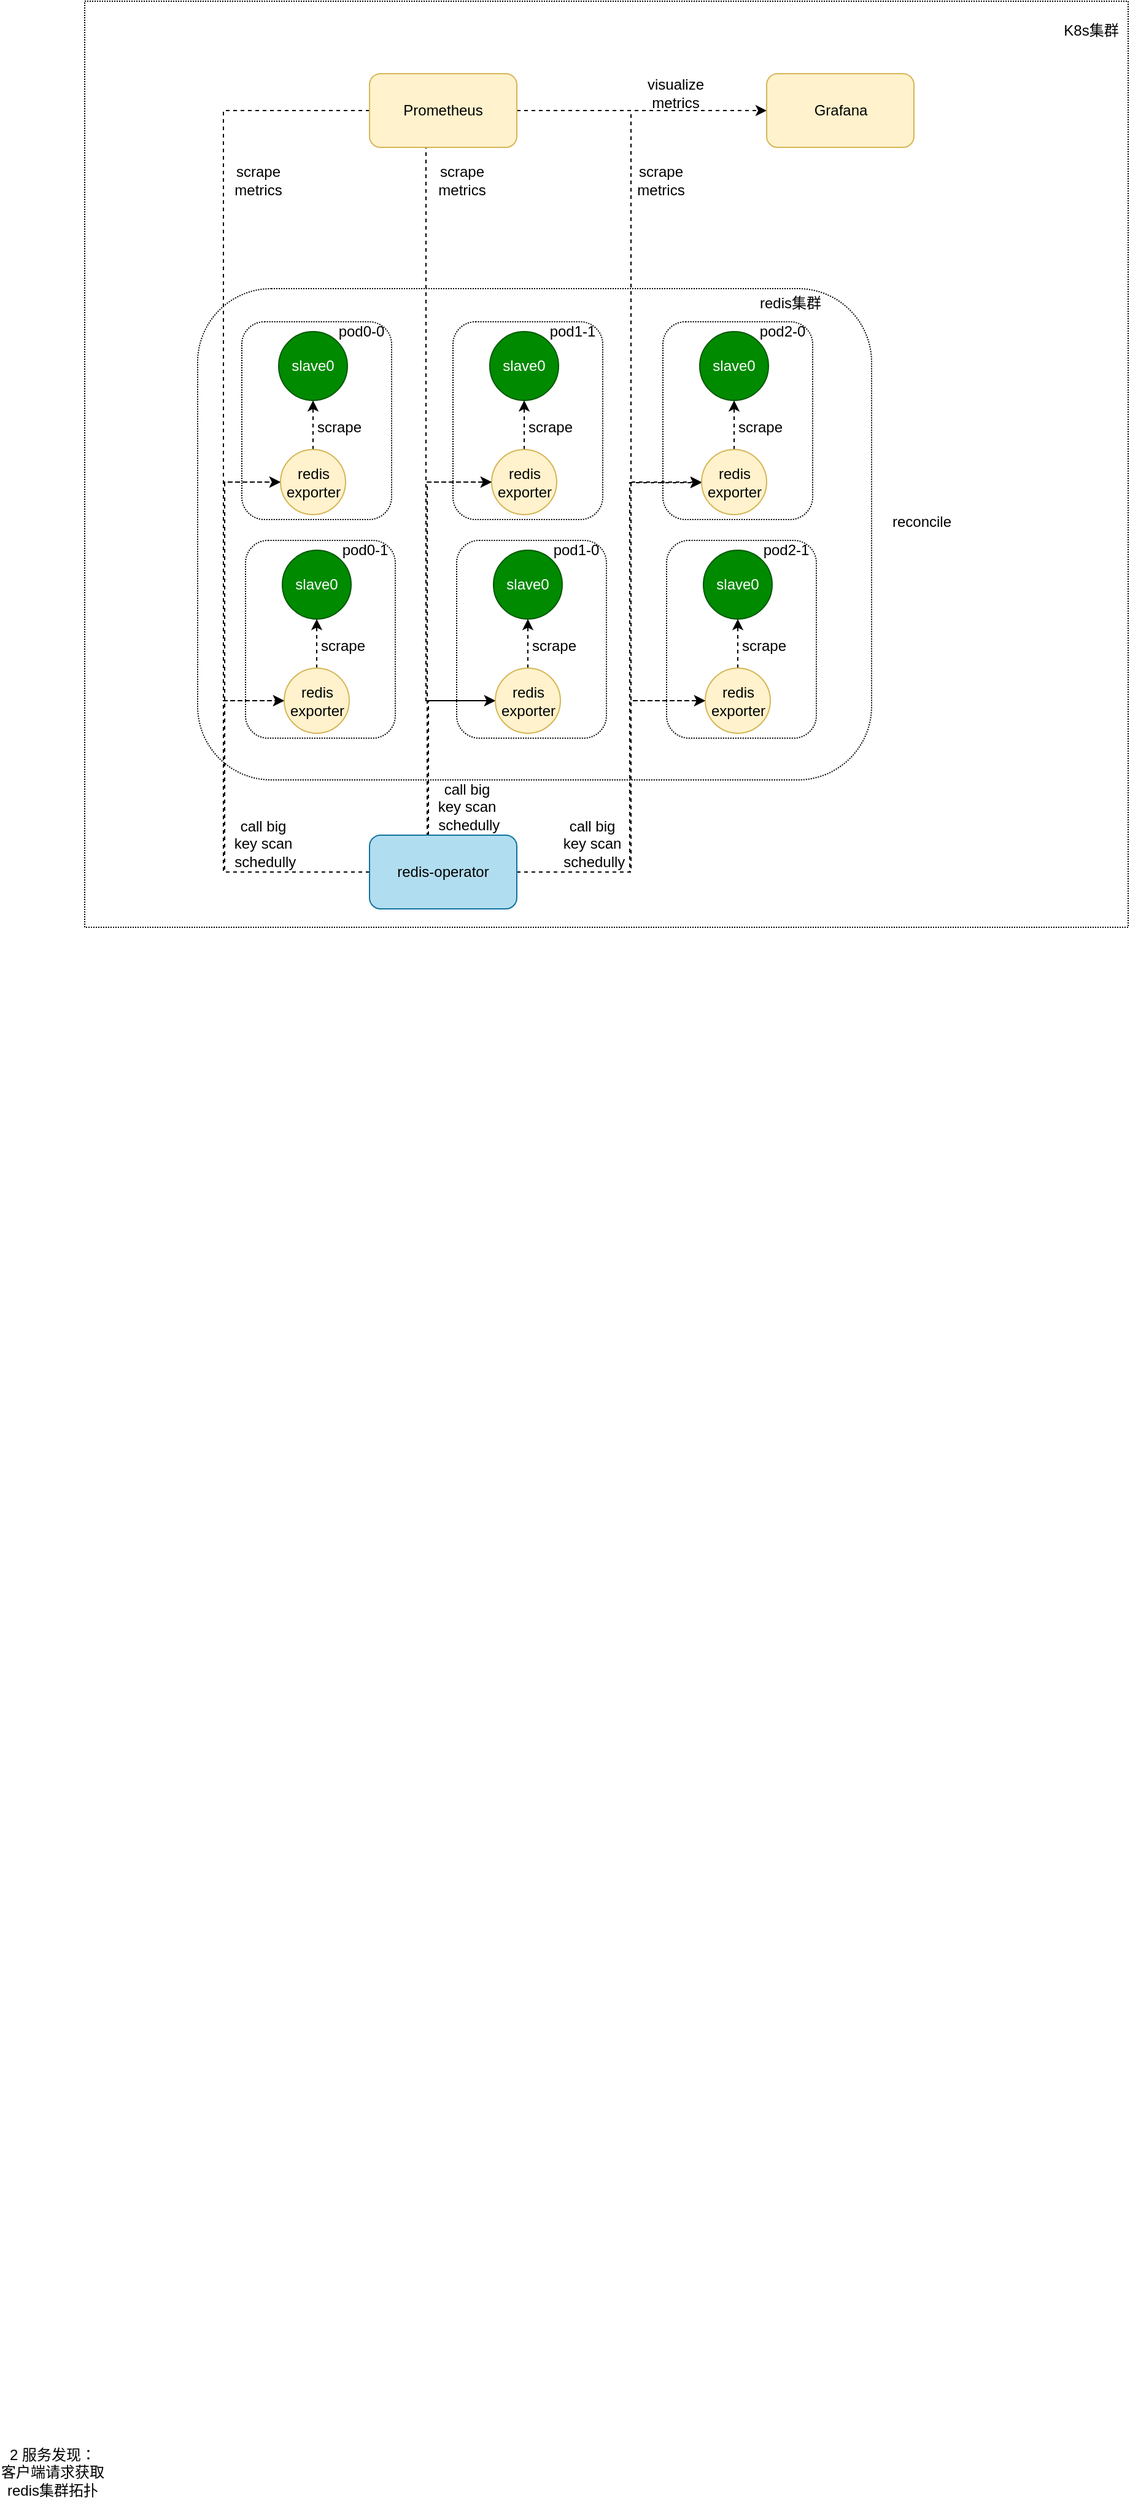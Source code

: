 <mxfile version="21.2.9" type="github">
  <diagram id="rYdwiMb5jvszhZctyrXV" name="第 1 页">
    <mxGraphModel dx="1272" dy="757" grid="0" gridSize="10" guides="1" tooltips="1" connect="1" arrows="1" fold="1" page="1" pageScale="1" pageWidth="1920" pageHeight="1200" math="0" shadow="0">
      <root>
        <mxCell id="0" />
        <mxCell id="1" parent="0" />
        <mxCell id="fc0Et_haitifpb5bSG0c-15" value="" style="rounded=0;whiteSpace=wrap;html=1;fillColor=none;dashed=1;dashPattern=1 1;" parent="1" vertex="1">
          <mxGeometry x="529" y="131" width="850" height="754" as="geometry" />
        </mxCell>
        <mxCell id="fc0Et_haitifpb5bSG0c-1" value="" style="rounded=1;whiteSpace=wrap;html=1;dashed=1;dashPattern=1 1;" parent="1" vertex="1">
          <mxGeometry x="621" y="365" width="549" height="400" as="geometry" />
        </mxCell>
        <mxCell id="QxSuwZqqmujjziNGnTNI-38" value="" style="rounded=1;whiteSpace=wrap;html=1;fillColor=none;dashed=1;dashPattern=1 1;" vertex="1" parent="1">
          <mxGeometry x="1000" y="392" width="122" height="161" as="geometry" />
        </mxCell>
        <mxCell id="fc0Et_haitifpb5bSG0c-16" value="K8s集群" style="text;html=1;strokeColor=none;fillColor=none;align=center;verticalAlign=middle;whiteSpace=wrap;rounded=0;dashed=1;" parent="1" vertex="1">
          <mxGeometry x="1319" y="140" width="60" height="30" as="geometry" />
        </mxCell>
        <mxCell id="fc0Et_haitifpb5bSG0c-70" value="2 服务发现：&lt;br&gt;客户端请求获取redis集群拓扑" style="text;html=1;strokeColor=none;fillColor=none;align=center;verticalAlign=middle;whiteSpace=wrap;rounded=0;" parent="1" vertex="1">
          <mxGeometry x="460" y="2123" width="86" height="40" as="geometry" />
        </mxCell>
        <mxCell id="QxSuwZqqmujjziNGnTNI-69" style="edgeStyle=orthogonalEdgeStyle;rounded=0;orthogonalLoop=1;jettySize=auto;html=1;exitX=0;exitY=0.5;exitDx=0;exitDy=0;entryX=0;entryY=0.5;entryDx=0;entryDy=0;dashed=1;" edge="1" parent="1" source="YecgM4xgUUCfINCVM_Nl-21" target="CZOD9MttlhJFFi8Qf4Fr-8">
          <mxGeometry relative="1" as="geometry">
            <Array as="points">
              <mxPoint x="642" y="840" />
              <mxPoint x="642" y="701" />
            </Array>
          </mxGeometry>
        </mxCell>
        <mxCell id="QxSuwZqqmujjziNGnTNI-70" style="edgeStyle=orthogonalEdgeStyle;rounded=0;orthogonalLoop=1;jettySize=auto;html=1;exitX=0;exitY=0.5;exitDx=0;exitDy=0;entryX=0;entryY=0.5;entryDx=0;entryDy=0;dashed=1;" edge="1" parent="1" source="YecgM4xgUUCfINCVM_Nl-21" target="QxSuwZqqmujjziNGnTNI-29">
          <mxGeometry relative="1" as="geometry">
            <Array as="points">
              <mxPoint x="643" y="840" />
              <mxPoint x="643" y="522" />
            </Array>
          </mxGeometry>
        </mxCell>
        <mxCell id="QxSuwZqqmujjziNGnTNI-71" style="edgeStyle=orthogonalEdgeStyle;rounded=0;orthogonalLoop=1;jettySize=auto;html=1;exitX=0.5;exitY=0;exitDx=0;exitDy=0;entryX=0;entryY=0.5;entryDx=0;entryDy=0;dashed=1;" edge="1" parent="1" source="YecgM4xgUUCfINCVM_Nl-21" target="QxSuwZqqmujjziNGnTNI-35">
          <mxGeometry relative="1" as="geometry">
            <Array as="points">
              <mxPoint x="808" y="810" />
              <mxPoint x="808" y="523" />
            </Array>
          </mxGeometry>
        </mxCell>
        <mxCell id="QxSuwZqqmujjziNGnTNI-72" style="edgeStyle=orthogonalEdgeStyle;rounded=0;orthogonalLoop=1;jettySize=auto;html=1;exitX=0.5;exitY=0;exitDx=0;exitDy=0;entryX=0;entryY=0.5;entryDx=0;entryDy=0;dashed=1;" edge="1" parent="1" source="YecgM4xgUUCfINCVM_Nl-21" target="QxSuwZqqmujjziNGnTNI-17">
          <mxGeometry relative="1" as="geometry">
            <Array as="points">
              <mxPoint x="809" y="810" />
              <mxPoint x="809" y="701" />
            </Array>
          </mxGeometry>
        </mxCell>
        <mxCell id="QxSuwZqqmujjziNGnTNI-73" style="edgeStyle=orthogonalEdgeStyle;rounded=0;orthogonalLoop=1;jettySize=auto;html=1;exitX=1;exitY=0.5;exitDx=0;exitDy=0;entryX=0;entryY=0.5;entryDx=0;entryDy=0;dashed=1;" edge="1" parent="1" source="YecgM4xgUUCfINCVM_Nl-21" target="QxSuwZqqmujjziNGnTNI-23">
          <mxGeometry relative="1" as="geometry">
            <Array as="points">
              <mxPoint x="974" y="840" />
              <mxPoint x="974" y="701" />
            </Array>
          </mxGeometry>
        </mxCell>
        <mxCell id="QxSuwZqqmujjziNGnTNI-74" style="edgeStyle=orthogonalEdgeStyle;rounded=0;orthogonalLoop=1;jettySize=auto;html=1;exitX=1;exitY=0.5;exitDx=0;exitDy=0;entryX=0;entryY=0.5;entryDx=0;entryDy=0;dashed=1;" edge="1" parent="1" source="YecgM4xgUUCfINCVM_Nl-21" target="QxSuwZqqmujjziNGnTNI-41">
          <mxGeometry relative="1" as="geometry">
            <Array as="points">
              <mxPoint x="973" y="840" />
              <mxPoint x="973" y="523" />
              <mxPoint x="1031" y="523" />
            </Array>
          </mxGeometry>
        </mxCell>
        <mxCell id="YecgM4xgUUCfINCVM_Nl-21" value="redis-operator" style="rounded=1;whiteSpace=wrap;html=1;fillColor=#b1ddf0;strokeColor=#10739e;" parent="1" vertex="1">
          <mxGeometry x="761" y="810" width="120" height="60" as="geometry" />
        </mxCell>
        <mxCell id="YecgM4xgUUCfINCVM_Nl-28" style="edgeStyle=orthogonalEdgeStyle;rounded=0;orthogonalLoop=1;jettySize=auto;html=1;exitX=0.5;exitY=1;exitDx=0;exitDy=0;dashed=1;" parent="1" edge="1">
          <mxGeometry relative="1" as="geometry">
            <mxPoint x="785.5" y="816" as="sourcePoint" />
            <mxPoint x="785.5" y="816" as="targetPoint" />
          </mxGeometry>
        </mxCell>
        <mxCell id="CZOD9MttlhJFFi8Qf4Fr-6" value="" style="rounded=1;whiteSpace=wrap;html=1;fillColor=none;dashed=1;dashPattern=1 1;" parent="1" vertex="1">
          <mxGeometry x="660" y="570" width="122" height="161" as="geometry" />
        </mxCell>
        <mxCell id="CZOD9MttlhJFFi8Qf4Fr-7" value="slave0" style="ellipse;whiteSpace=wrap;html=1;aspect=fixed;fillColor=#008a00;fontColor=#ffffff;strokeColor=#005700;" parent="1" vertex="1">
          <mxGeometry x="690" y="578" width="56" height="56" as="geometry" />
        </mxCell>
        <mxCell id="QxSuwZqqmujjziNGnTNI-5" style="edgeStyle=orthogonalEdgeStyle;rounded=0;orthogonalLoop=1;jettySize=auto;html=1;exitX=0.5;exitY=0;exitDx=0;exitDy=0;entryX=0.5;entryY=1;entryDx=0;entryDy=0;dashed=1;" edge="1" parent="1" source="CZOD9MttlhJFFi8Qf4Fr-8" target="CZOD9MttlhJFFi8Qf4Fr-7">
          <mxGeometry relative="1" as="geometry" />
        </mxCell>
        <mxCell id="CZOD9MttlhJFFi8Qf4Fr-8" value="redis exporter" style="ellipse;whiteSpace=wrap;html=1;aspect=fixed;fillColor=#fff2cc;strokeColor=#d6b656;" parent="1" vertex="1">
          <mxGeometry x="691.5" y="674" width="53" height="53" as="geometry" />
        </mxCell>
        <mxCell id="QxSuwZqqmujjziNGnTNI-6" value="scrape" style="text;html=1;strokeColor=none;fillColor=none;align=center;verticalAlign=middle;whiteSpace=wrap;rounded=0;" vertex="1" parent="1">
          <mxGeometry x="721" y="648" width="37" height="16" as="geometry" />
        </mxCell>
        <mxCell id="QxSuwZqqmujjziNGnTNI-7" value="pod0-1" style="text;html=1;strokeColor=none;fillColor=none;align=center;verticalAlign=middle;whiteSpace=wrap;rounded=0;" vertex="1" parent="1">
          <mxGeometry x="737" y="570" width="41" height="16" as="geometry" />
        </mxCell>
        <mxCell id="QxSuwZqqmujjziNGnTNI-14" value="" style="rounded=1;whiteSpace=wrap;html=1;fillColor=none;dashed=1;dashPattern=1 1;" vertex="1" parent="1">
          <mxGeometry x="832" y="570" width="122" height="161" as="geometry" />
        </mxCell>
        <mxCell id="QxSuwZqqmujjziNGnTNI-15" value="slave0" style="ellipse;whiteSpace=wrap;html=1;aspect=fixed;fillColor=#008a00;fontColor=#ffffff;strokeColor=#005700;" vertex="1" parent="1">
          <mxGeometry x="862" y="578" width="56" height="56" as="geometry" />
        </mxCell>
        <mxCell id="QxSuwZqqmujjziNGnTNI-16" style="edgeStyle=orthogonalEdgeStyle;rounded=0;orthogonalLoop=1;jettySize=auto;html=1;exitX=0.5;exitY=0;exitDx=0;exitDy=0;entryX=0.5;entryY=1;entryDx=0;entryDy=0;dashed=1;" edge="1" parent="1" source="QxSuwZqqmujjziNGnTNI-17" target="QxSuwZqqmujjziNGnTNI-15">
          <mxGeometry relative="1" as="geometry" />
        </mxCell>
        <mxCell id="QxSuwZqqmujjziNGnTNI-17" value="redis exporter" style="ellipse;whiteSpace=wrap;html=1;aspect=fixed;fillColor=#fff2cc;strokeColor=#d6b656;" vertex="1" parent="1">
          <mxGeometry x="863.5" y="674" width="53" height="53" as="geometry" />
        </mxCell>
        <mxCell id="QxSuwZqqmujjziNGnTNI-18" value="scrape" style="text;html=1;strokeColor=none;fillColor=none;align=center;verticalAlign=middle;whiteSpace=wrap;rounded=0;" vertex="1" parent="1">
          <mxGeometry x="893" y="648" width="37" height="16" as="geometry" />
        </mxCell>
        <mxCell id="QxSuwZqqmujjziNGnTNI-19" value="pod1-0" style="text;html=1;strokeColor=none;fillColor=none;align=center;verticalAlign=middle;whiteSpace=wrap;rounded=0;" vertex="1" parent="1">
          <mxGeometry x="909" y="570" width="41" height="16" as="geometry" />
        </mxCell>
        <mxCell id="QxSuwZqqmujjziNGnTNI-20" value="" style="rounded=1;whiteSpace=wrap;html=1;fillColor=none;dashed=1;dashPattern=1 1;" vertex="1" parent="1">
          <mxGeometry x="1003" y="570" width="122" height="161" as="geometry" />
        </mxCell>
        <mxCell id="QxSuwZqqmujjziNGnTNI-21" value="slave0" style="ellipse;whiteSpace=wrap;html=1;aspect=fixed;fillColor=#008a00;fontColor=#ffffff;strokeColor=#005700;" vertex="1" parent="1">
          <mxGeometry x="1033" y="578" width="56" height="56" as="geometry" />
        </mxCell>
        <mxCell id="QxSuwZqqmujjziNGnTNI-22" style="edgeStyle=orthogonalEdgeStyle;rounded=0;orthogonalLoop=1;jettySize=auto;html=1;exitX=0.5;exitY=0;exitDx=0;exitDy=0;entryX=0.5;entryY=1;entryDx=0;entryDy=0;dashed=1;" edge="1" parent="1" source="QxSuwZqqmujjziNGnTNI-23" target="QxSuwZqqmujjziNGnTNI-21">
          <mxGeometry relative="1" as="geometry" />
        </mxCell>
        <mxCell id="QxSuwZqqmujjziNGnTNI-23" value="redis exporter" style="ellipse;whiteSpace=wrap;html=1;aspect=fixed;fillColor=#fff2cc;strokeColor=#d6b656;" vertex="1" parent="1">
          <mxGeometry x="1034.5" y="674" width="53" height="53" as="geometry" />
        </mxCell>
        <mxCell id="QxSuwZqqmujjziNGnTNI-24" value="scrape" style="text;html=1;strokeColor=none;fillColor=none;align=center;verticalAlign=middle;whiteSpace=wrap;rounded=0;" vertex="1" parent="1">
          <mxGeometry x="1064" y="648" width="37" height="16" as="geometry" />
        </mxCell>
        <mxCell id="QxSuwZqqmujjziNGnTNI-25" value="pod2-1" style="text;html=1;strokeColor=none;fillColor=none;align=center;verticalAlign=middle;whiteSpace=wrap;rounded=0;" vertex="1" parent="1">
          <mxGeometry x="1080" y="570" width="41" height="16" as="geometry" />
        </mxCell>
        <mxCell id="QxSuwZqqmujjziNGnTNI-26" value="" style="rounded=1;whiteSpace=wrap;html=1;fillColor=none;dashed=1;dashPattern=1 1;" vertex="1" parent="1">
          <mxGeometry x="657" y="392" width="122" height="161" as="geometry" />
        </mxCell>
        <mxCell id="QxSuwZqqmujjziNGnTNI-27" value="slave0" style="ellipse;whiteSpace=wrap;html=1;aspect=fixed;fillColor=#008a00;fontColor=#ffffff;strokeColor=#005700;" vertex="1" parent="1">
          <mxGeometry x="687" y="400" width="56" height="56" as="geometry" />
        </mxCell>
        <mxCell id="QxSuwZqqmujjziNGnTNI-28" style="edgeStyle=orthogonalEdgeStyle;rounded=0;orthogonalLoop=1;jettySize=auto;html=1;exitX=0.5;exitY=0;exitDx=0;exitDy=0;entryX=0.5;entryY=1;entryDx=0;entryDy=0;dashed=1;" edge="1" parent="1" source="QxSuwZqqmujjziNGnTNI-29" target="QxSuwZqqmujjziNGnTNI-27">
          <mxGeometry relative="1" as="geometry" />
        </mxCell>
        <mxCell id="QxSuwZqqmujjziNGnTNI-29" value="redis exporter" style="ellipse;whiteSpace=wrap;html=1;aspect=fixed;fillColor=#fff2cc;strokeColor=#d6b656;" vertex="1" parent="1">
          <mxGeometry x="688.5" y="496" width="53" height="53" as="geometry" />
        </mxCell>
        <mxCell id="QxSuwZqqmujjziNGnTNI-30" value="scrape" style="text;html=1;strokeColor=none;fillColor=none;align=center;verticalAlign=middle;whiteSpace=wrap;rounded=0;" vertex="1" parent="1">
          <mxGeometry x="718" y="470" width="37" height="16" as="geometry" />
        </mxCell>
        <mxCell id="QxSuwZqqmujjziNGnTNI-31" value="pod0-0" style="text;html=1;strokeColor=none;fillColor=none;align=center;verticalAlign=middle;whiteSpace=wrap;rounded=0;" vertex="1" parent="1">
          <mxGeometry x="734" y="392" width="41" height="16" as="geometry" />
        </mxCell>
        <mxCell id="QxSuwZqqmujjziNGnTNI-32" value="" style="rounded=1;whiteSpace=wrap;html=1;fillColor=none;dashed=1;dashPattern=1 1;" vertex="1" parent="1">
          <mxGeometry x="829" y="392" width="122" height="161" as="geometry" />
        </mxCell>
        <mxCell id="QxSuwZqqmujjziNGnTNI-33" value="slave0" style="ellipse;whiteSpace=wrap;html=1;aspect=fixed;fillColor=#008a00;fontColor=#ffffff;strokeColor=#005700;" vertex="1" parent="1">
          <mxGeometry x="859" y="400" width="56" height="56" as="geometry" />
        </mxCell>
        <mxCell id="QxSuwZqqmujjziNGnTNI-34" style="edgeStyle=orthogonalEdgeStyle;rounded=0;orthogonalLoop=1;jettySize=auto;html=1;exitX=0.5;exitY=0;exitDx=0;exitDy=0;entryX=0.5;entryY=1;entryDx=0;entryDy=0;dashed=1;" edge="1" parent="1" source="QxSuwZqqmujjziNGnTNI-35" target="QxSuwZqqmujjziNGnTNI-33">
          <mxGeometry relative="1" as="geometry" />
        </mxCell>
        <mxCell id="QxSuwZqqmujjziNGnTNI-35" value="redis exporter" style="ellipse;whiteSpace=wrap;html=1;aspect=fixed;fillColor=#fff2cc;strokeColor=#d6b656;" vertex="1" parent="1">
          <mxGeometry x="860.5" y="496" width="53" height="53" as="geometry" />
        </mxCell>
        <mxCell id="QxSuwZqqmujjziNGnTNI-36" value="scrape" style="text;html=1;strokeColor=none;fillColor=none;align=center;verticalAlign=middle;whiteSpace=wrap;rounded=0;" vertex="1" parent="1">
          <mxGeometry x="890" y="470" width="37" height="16" as="geometry" />
        </mxCell>
        <mxCell id="QxSuwZqqmujjziNGnTNI-37" value="pod1-1" style="text;html=1;strokeColor=none;fillColor=none;align=center;verticalAlign=middle;whiteSpace=wrap;rounded=0;" vertex="1" parent="1">
          <mxGeometry x="906" y="392" width="41" height="16" as="geometry" />
        </mxCell>
        <mxCell id="QxSuwZqqmujjziNGnTNI-39" value="slave0" style="ellipse;whiteSpace=wrap;html=1;aspect=fixed;fillColor=#008a00;fontColor=#ffffff;strokeColor=#005700;" vertex="1" parent="1">
          <mxGeometry x="1030" y="400" width="56" height="56" as="geometry" />
        </mxCell>
        <mxCell id="QxSuwZqqmujjziNGnTNI-40" style="edgeStyle=orthogonalEdgeStyle;rounded=0;orthogonalLoop=1;jettySize=auto;html=1;exitX=0.5;exitY=0;exitDx=0;exitDy=0;entryX=0.5;entryY=1;entryDx=0;entryDy=0;dashed=1;" edge="1" parent="1" source="QxSuwZqqmujjziNGnTNI-41" target="QxSuwZqqmujjziNGnTNI-39">
          <mxGeometry relative="1" as="geometry" />
        </mxCell>
        <mxCell id="QxSuwZqqmujjziNGnTNI-41" value="redis exporter" style="ellipse;whiteSpace=wrap;html=1;aspect=fixed;fillColor=#fff2cc;strokeColor=#d6b656;" vertex="1" parent="1">
          <mxGeometry x="1031.5" y="496" width="53" height="53" as="geometry" />
        </mxCell>
        <mxCell id="QxSuwZqqmujjziNGnTNI-42" value="scrape" style="text;html=1;strokeColor=none;fillColor=none;align=center;verticalAlign=middle;whiteSpace=wrap;rounded=0;" vertex="1" parent="1">
          <mxGeometry x="1061" y="470" width="37" height="16" as="geometry" />
        </mxCell>
        <mxCell id="QxSuwZqqmujjziNGnTNI-43" value="pod2-0" style="text;html=1;strokeColor=none;fillColor=none;align=center;verticalAlign=middle;whiteSpace=wrap;rounded=0;" vertex="1" parent="1">
          <mxGeometry x="1077" y="392" width="41" height="16" as="geometry" />
        </mxCell>
        <mxCell id="QxSuwZqqmujjziNGnTNI-44" value="redis集群" style="text;html=1;strokeColor=none;fillColor=none;align=center;verticalAlign=middle;whiteSpace=wrap;rounded=0;dashed=1;dashPattern=1 1;" vertex="1" parent="1">
          <mxGeometry x="1074" y="362" width="60" height="30" as="geometry" />
        </mxCell>
        <mxCell id="QxSuwZqqmujjziNGnTNI-47" style="edgeStyle=orthogonalEdgeStyle;rounded=0;orthogonalLoop=1;jettySize=auto;html=1;exitX=0;exitY=0.5;exitDx=0;exitDy=0;entryX=0;entryY=0.5;entryDx=0;entryDy=0;dashed=1;" edge="1" parent="1" source="QxSuwZqqmujjziNGnTNI-45" target="QxSuwZqqmujjziNGnTNI-29">
          <mxGeometry relative="1" as="geometry">
            <Array as="points">
              <mxPoint x="642" y="220" />
              <mxPoint x="642" y="523" />
            </Array>
          </mxGeometry>
        </mxCell>
        <mxCell id="QxSuwZqqmujjziNGnTNI-48" style="edgeStyle=orthogonalEdgeStyle;rounded=0;orthogonalLoop=1;jettySize=auto;html=1;exitX=0;exitY=0.5;exitDx=0;exitDy=0;entryX=0;entryY=0.5;entryDx=0;entryDy=0;dashed=1;" edge="1" parent="1" source="QxSuwZqqmujjziNGnTNI-45" target="CZOD9MttlhJFFi8Qf4Fr-8">
          <mxGeometry relative="1" as="geometry">
            <Array as="points">
              <mxPoint x="642" y="220" />
              <mxPoint x="642" y="701" />
            </Array>
          </mxGeometry>
        </mxCell>
        <mxCell id="QxSuwZqqmujjziNGnTNI-50" style="edgeStyle=orthogonalEdgeStyle;rounded=0;orthogonalLoop=1;jettySize=auto;html=1;exitX=0.5;exitY=1;exitDx=0;exitDy=0;entryX=0;entryY=0.5;entryDx=0;entryDy=0;dashed=1;" edge="1" parent="1" source="QxSuwZqqmujjziNGnTNI-45" target="QxSuwZqqmujjziNGnTNI-17">
          <mxGeometry relative="1" as="geometry">
            <Array as="points">
              <mxPoint x="807" y="250" />
              <mxPoint x="807" y="701" />
            </Array>
          </mxGeometry>
        </mxCell>
        <mxCell id="QxSuwZqqmujjziNGnTNI-51" style="edgeStyle=orthogonalEdgeStyle;rounded=0;orthogonalLoop=1;jettySize=auto;html=1;exitX=0.5;exitY=1;exitDx=0;exitDy=0;entryX=0;entryY=0.5;entryDx=0;entryDy=0;dashed=1;" edge="1" parent="1" source="QxSuwZqqmujjziNGnTNI-45" target="QxSuwZqqmujjziNGnTNI-35">
          <mxGeometry relative="1" as="geometry">
            <Array as="points">
              <mxPoint x="807" y="250" />
              <mxPoint x="807" y="523" />
            </Array>
          </mxGeometry>
        </mxCell>
        <mxCell id="QxSuwZqqmujjziNGnTNI-53" style="edgeStyle=orthogonalEdgeStyle;rounded=0;orthogonalLoop=1;jettySize=auto;html=1;exitX=1;exitY=0.5;exitDx=0;exitDy=0;entryX=0;entryY=0.5;entryDx=0;entryDy=0;dashed=1;" edge="1" parent="1" source="QxSuwZqqmujjziNGnTNI-45" target="QxSuwZqqmujjziNGnTNI-41">
          <mxGeometry relative="1" as="geometry">
            <Array as="points">
              <mxPoint x="974" y="220" />
              <mxPoint x="974" y="523" />
            </Array>
          </mxGeometry>
        </mxCell>
        <mxCell id="QxSuwZqqmujjziNGnTNI-54" style="edgeStyle=orthogonalEdgeStyle;rounded=0;orthogonalLoop=1;jettySize=auto;html=1;exitX=1;exitY=0.5;exitDx=0;exitDy=0;entryX=0;entryY=0.5;entryDx=0;entryDy=0;dashed=1;" edge="1" parent="1" source="QxSuwZqqmujjziNGnTNI-45" target="QxSuwZqqmujjziNGnTNI-23">
          <mxGeometry relative="1" as="geometry">
            <Array as="points">
              <mxPoint x="974" y="220" />
              <mxPoint x="974" y="701" />
            </Array>
          </mxGeometry>
        </mxCell>
        <mxCell id="QxSuwZqqmujjziNGnTNI-55" style="edgeStyle=orthogonalEdgeStyle;rounded=0;orthogonalLoop=1;jettySize=auto;html=1;exitX=1;exitY=0.5;exitDx=0;exitDy=0;entryX=0;entryY=0.5;entryDx=0;entryDy=0;dashed=1;" edge="1" parent="1" source="QxSuwZqqmujjziNGnTNI-45" target="QxSuwZqqmujjziNGnTNI-46">
          <mxGeometry relative="1" as="geometry" />
        </mxCell>
        <mxCell id="QxSuwZqqmujjziNGnTNI-45" value="Prometheus" style="rounded=1;whiteSpace=wrap;html=1;fillColor=#fff2cc;strokeColor=#d6b656;" vertex="1" parent="1">
          <mxGeometry x="761" y="190" width="120" height="60" as="geometry" />
        </mxCell>
        <mxCell id="QxSuwZqqmujjziNGnTNI-46" value="Grafana" style="rounded=1;whiteSpace=wrap;html=1;fillColor=#fff2cc;strokeColor=#d6b656;" vertex="1" parent="1">
          <mxGeometry x="1084.5" y="190" width="120" height="60" as="geometry" />
        </mxCell>
        <mxCell id="QxSuwZqqmujjziNGnTNI-56" value="scrape&lt;br&gt;metrics" style="text;html=1;strokeColor=none;fillColor=none;align=center;verticalAlign=middle;whiteSpace=wrap;rounded=0;" vertex="1" parent="1">
          <mxGeometry x="646" y="267" width="49" height="20" as="geometry" />
        </mxCell>
        <mxCell id="QxSuwZqqmujjziNGnTNI-57" value="scrape&lt;br&gt;metrics" style="text;html=1;strokeColor=none;fillColor=none;align=center;verticalAlign=middle;whiteSpace=wrap;rounded=0;" vertex="1" parent="1">
          <mxGeometry x="811.5" y="267" width="49" height="20" as="geometry" />
        </mxCell>
        <mxCell id="QxSuwZqqmujjziNGnTNI-58" value="scrape&lt;br&gt;metrics" style="text;html=1;strokeColor=none;fillColor=none;align=center;verticalAlign=middle;whiteSpace=wrap;rounded=0;" vertex="1" parent="1">
          <mxGeometry x="974" y="267" width="49" height="20" as="geometry" />
        </mxCell>
        <mxCell id="QxSuwZqqmujjziNGnTNI-59" value="visualize&lt;br&gt;metrics" style="text;html=1;strokeColor=none;fillColor=none;align=center;verticalAlign=middle;whiteSpace=wrap;rounded=0;" vertex="1" parent="1">
          <mxGeometry x="985.5" y="196" width="49" height="20" as="geometry" />
        </mxCell>
        <mxCell id="QxSuwZqqmujjziNGnTNI-62" value="reconcile" style="text;html=1;strokeColor=none;fillColor=none;align=center;verticalAlign=middle;whiteSpace=wrap;rounded=0;" vertex="1" parent="1">
          <mxGeometry x="1181" y="540" width="60" height="30" as="geometry" />
        </mxCell>
        <mxCell id="QxSuwZqqmujjziNGnTNI-78" value="call&amp;nbsp;big key scan&lt;br&gt;&amp;nbsp;schedully" style="text;html=1;strokeColor=none;fillColor=none;align=center;verticalAlign=middle;whiteSpace=wrap;rounded=0;" vertex="1" parent="1">
          <mxGeometry x="811.5" y="780" width="56.5" height="14" as="geometry" />
        </mxCell>
        <mxCell id="QxSuwZqqmujjziNGnTNI-81" value="call&amp;nbsp;big key scan&lt;br&gt;&amp;nbsp;schedully" style="text;html=1;strokeColor=none;fillColor=none;align=center;verticalAlign=middle;whiteSpace=wrap;rounded=0;" vertex="1" parent="1">
          <mxGeometry x="646" y="810" width="56.5" height="14" as="geometry" />
        </mxCell>
        <mxCell id="QxSuwZqqmujjziNGnTNI-82" value="call&amp;nbsp;big key scan&lt;br&gt;&amp;nbsp;schedully" style="text;html=1;strokeColor=none;fillColor=none;align=center;verticalAlign=middle;whiteSpace=wrap;rounded=0;" vertex="1" parent="1">
          <mxGeometry x="913.5" y="810" width="56.5" height="14" as="geometry" />
        </mxCell>
      </root>
    </mxGraphModel>
  </diagram>
</mxfile>
